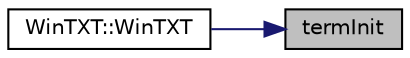digraph "termInit"
{
 // LATEX_PDF_SIZE
  edge [fontname="Helvetica",fontsize="10",labelfontname="Helvetica",labelfontsize="10"];
  node [fontname="Helvetica",fontsize="10",shape=record];
  rankdir="RL";
  Node1 [label="termInit",height=0.2,width=0.4,color="black", fillcolor="grey75", style="filled", fontcolor="black",tooltip=" "];
  Node1 -> Node2 [dir="back",color="midnightblue",fontsize="10",style="solid",fontname="Helvetica"];
  Node2 [label="WinTXT::WinTXT",height=0.2,width=0.4,color="black", fillcolor="white", style="filled",URL="$class_win_t_x_t.html#ad471ddd48d2a7c43acccd1204e419527",tooltip=" "];
}
